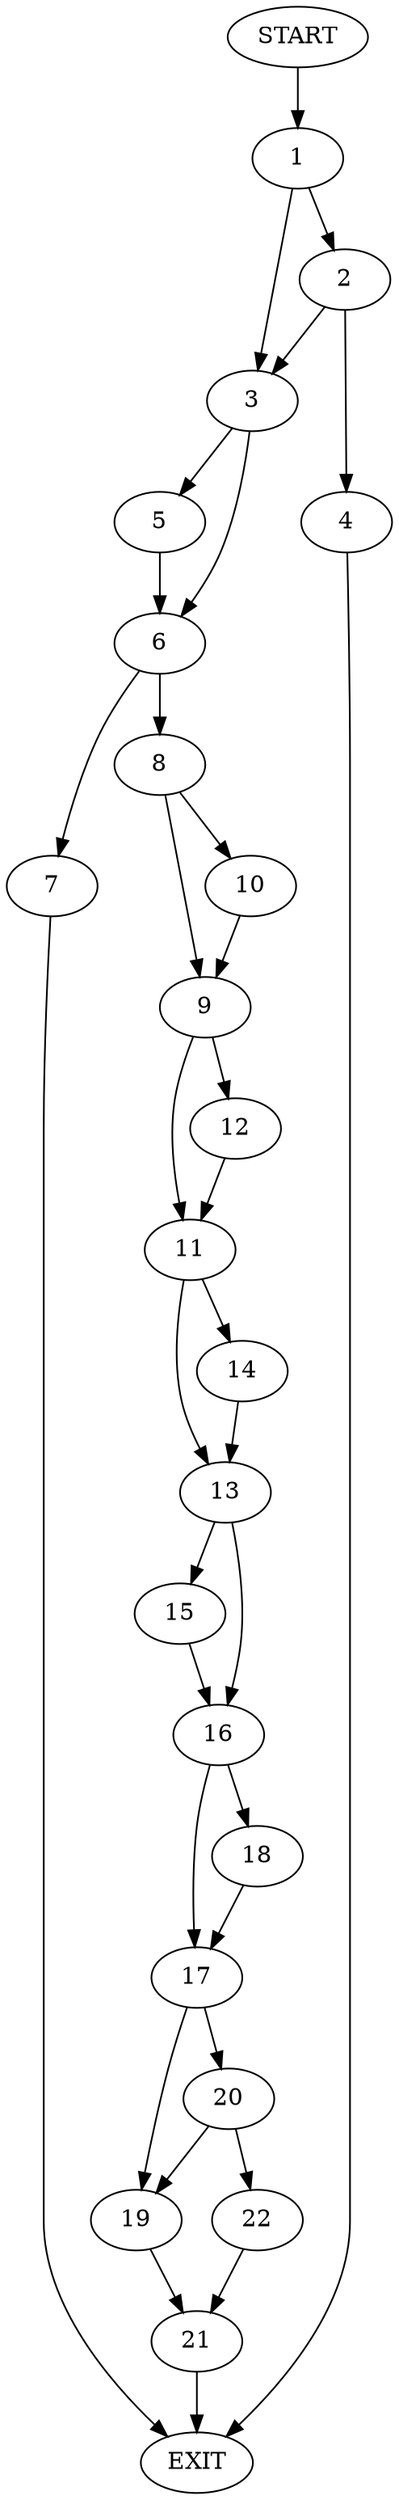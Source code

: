 digraph {
0 [label="START"]
23 [label="EXIT"]
0 -> 1
1 -> 2
1 -> 3
2 -> 3
2 -> 4
3 -> 5
3 -> 6
4 -> 23
5 -> 6
6 -> 7
6 -> 8
7 -> 23
8 -> 9
8 -> 10
9 -> 11
9 -> 12
10 -> 9
11 -> 13
11 -> 14
12 -> 11
13 -> 15
13 -> 16
14 -> 13
15 -> 16
16 -> 17
16 -> 18
18 -> 17
17 -> 19
17 -> 20
19 -> 21
20 -> 22
20 -> 19
22 -> 21
21 -> 23
}
